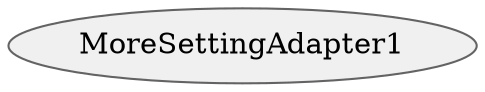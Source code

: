 digraph {
fontname="Helvetica";
node[style="filled,solid", colorscheme=greys3, fillcolor=1, color=3];
MoreSettingAdapter1;
}
